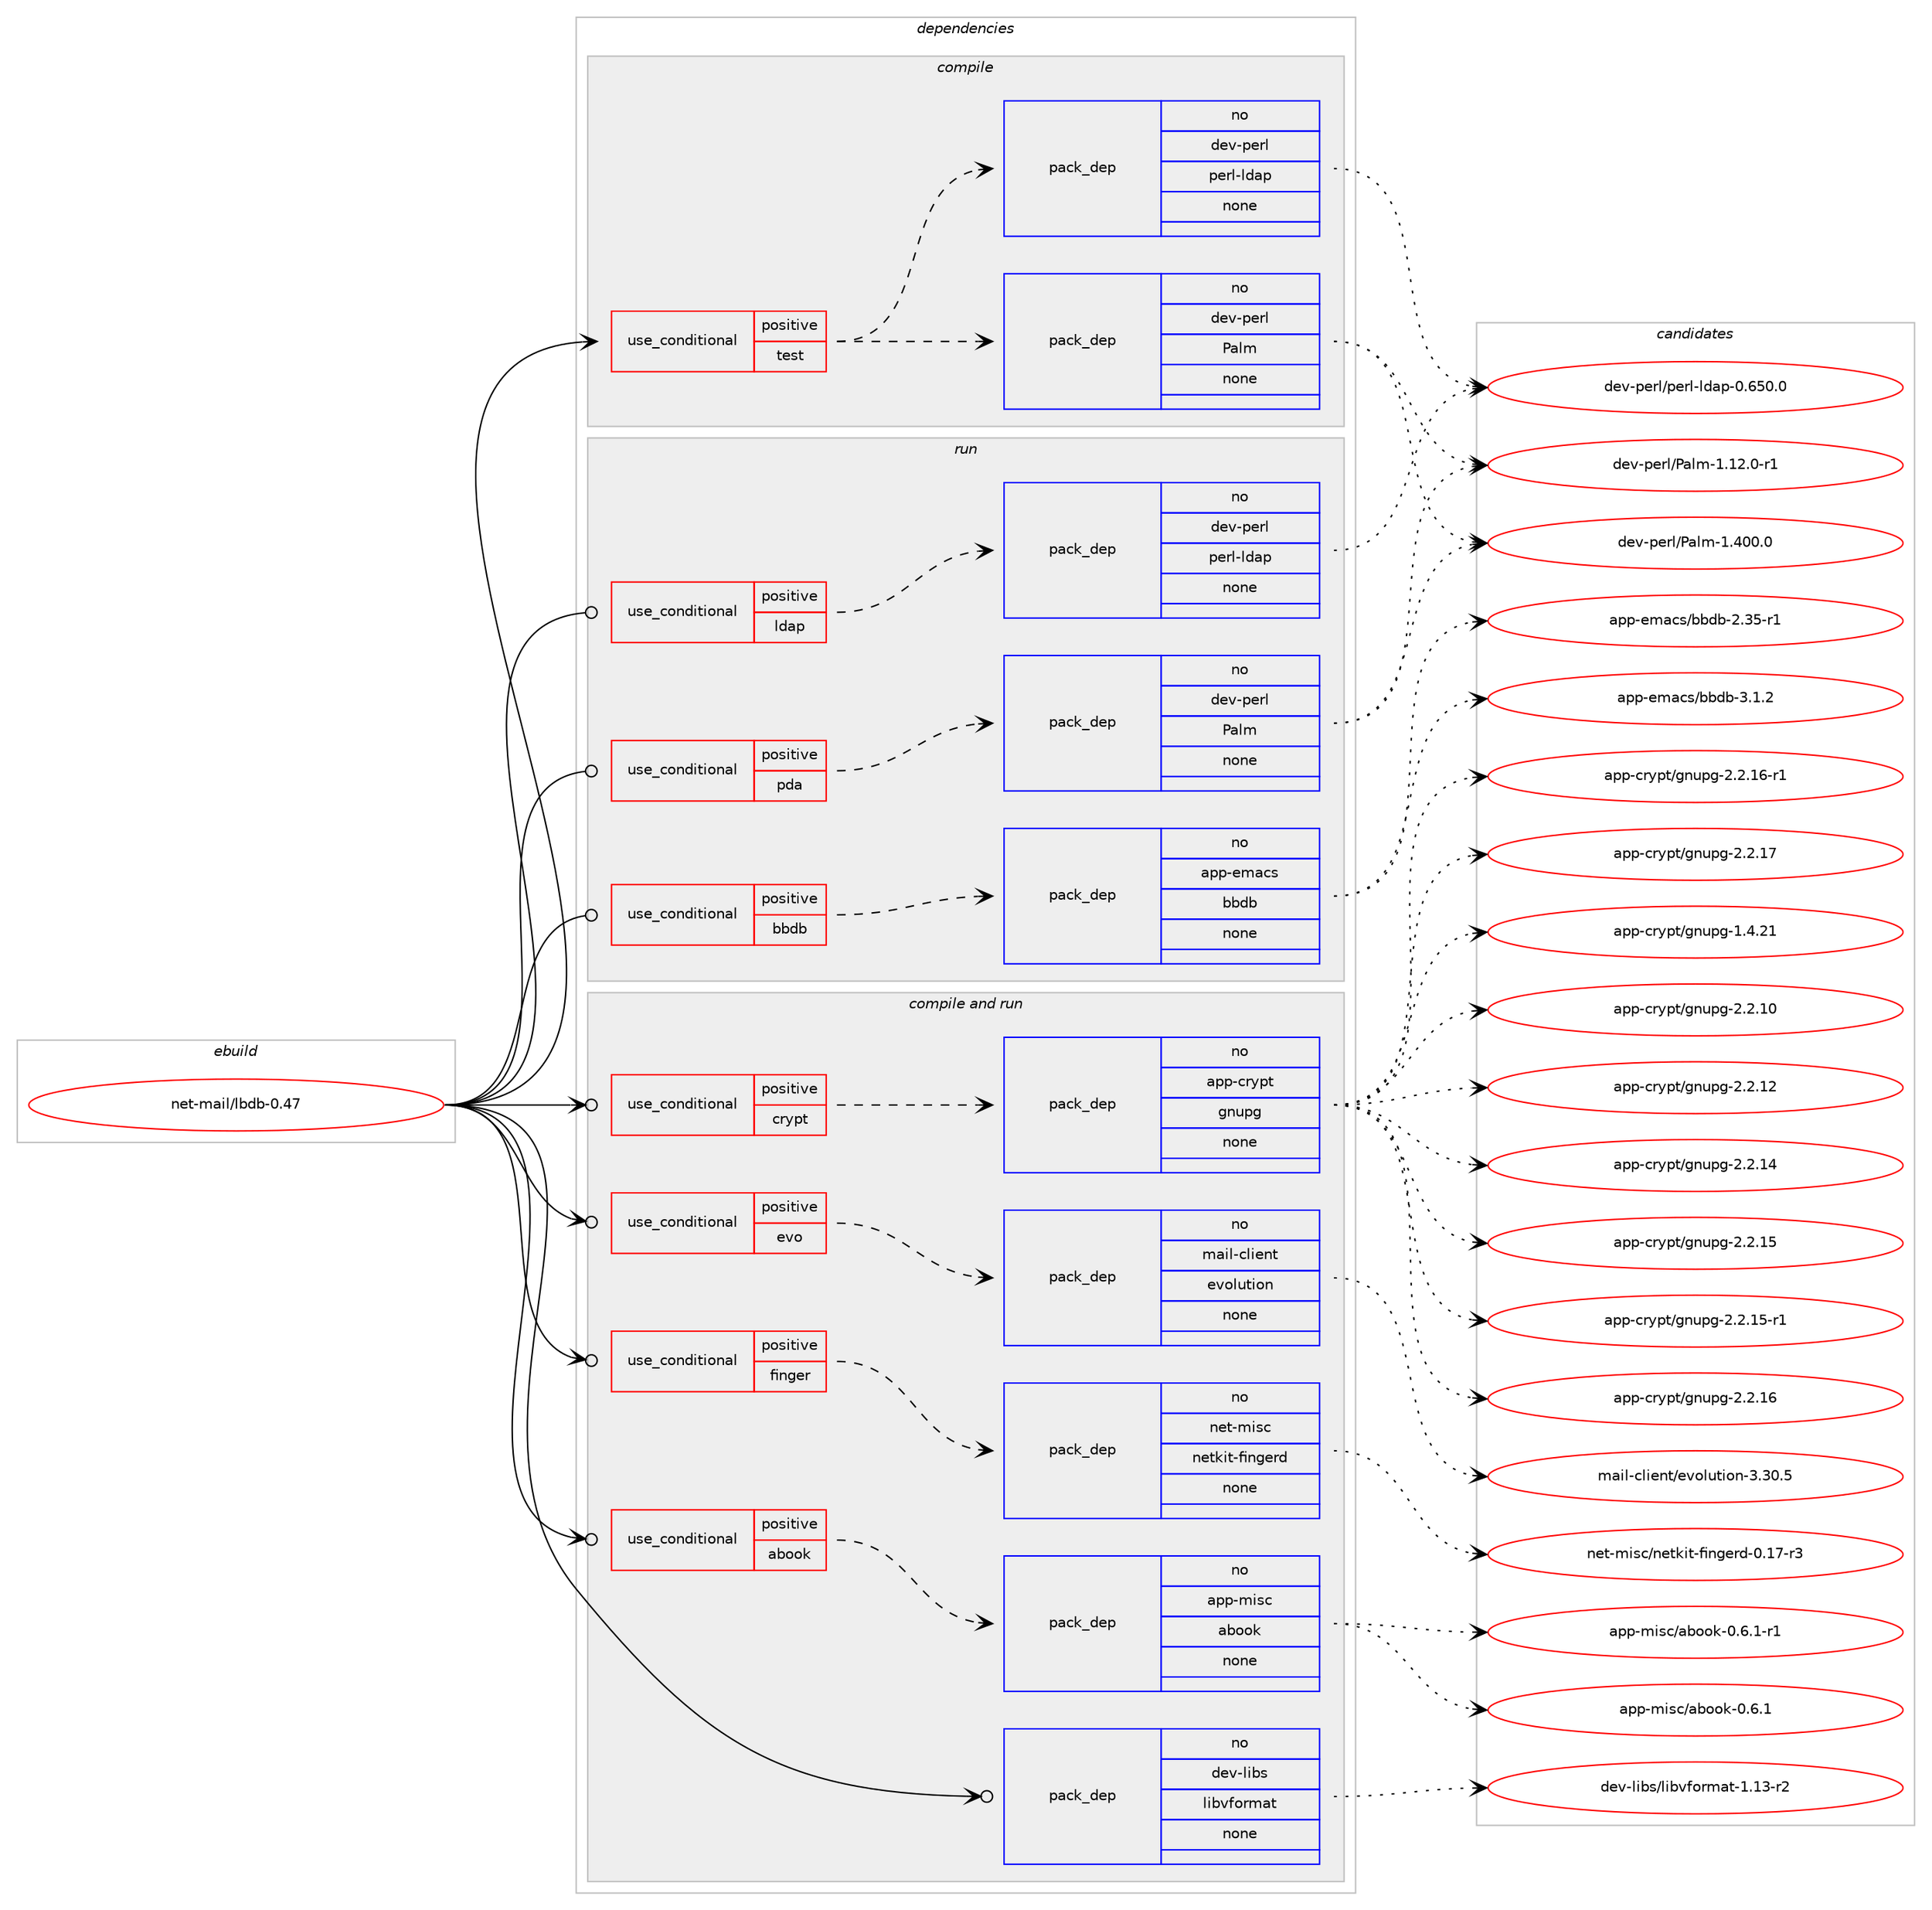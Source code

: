 digraph prolog {

# *************
# Graph options
# *************

newrank=true;
concentrate=true;
compound=true;
graph [rankdir=LR,fontname=Helvetica,fontsize=10,ranksep=1.5];#, ranksep=2.5, nodesep=0.2];
edge  [arrowhead=vee];
node  [fontname=Helvetica,fontsize=10];

# **********
# The ebuild
# **********

subgraph cluster_leftcol {
color=gray;
rank=same;
label=<<i>ebuild</i>>;
id [label="net-mail/lbdb-0.47", color=red, width=4, href="../net-mail/lbdb-0.47.svg"];
}

# ****************
# The dependencies
# ****************

subgraph cluster_midcol {
color=gray;
label=<<i>dependencies</i>>;
subgraph cluster_compile {
fillcolor="#eeeeee";
style=filled;
label=<<i>compile</i>>;
subgraph cond65 {
dependency503 [label=<<TABLE BORDER="0" CELLBORDER="1" CELLSPACING="0" CELLPADDING="4"><TR><TD ROWSPAN="3" CELLPADDING="10">use_conditional</TD></TR><TR><TD>positive</TD></TR><TR><TD>test</TD></TR></TABLE>>, shape=none, color=red];
subgraph pack432 {
dependency504 [label=<<TABLE BORDER="0" CELLBORDER="1" CELLSPACING="0" CELLPADDING="4" WIDTH="220"><TR><TD ROWSPAN="6" CELLPADDING="30">pack_dep</TD></TR><TR><TD WIDTH="110">no</TD></TR><TR><TD>dev-perl</TD></TR><TR><TD>Palm</TD></TR><TR><TD>none</TD></TR><TR><TD></TD></TR></TABLE>>, shape=none, color=blue];
}
dependency503:e -> dependency504:w [weight=20,style="dashed",arrowhead="vee"];
subgraph pack433 {
dependency505 [label=<<TABLE BORDER="0" CELLBORDER="1" CELLSPACING="0" CELLPADDING="4" WIDTH="220"><TR><TD ROWSPAN="6" CELLPADDING="30">pack_dep</TD></TR><TR><TD WIDTH="110">no</TD></TR><TR><TD>dev-perl</TD></TR><TR><TD>perl-ldap</TD></TR><TR><TD>none</TD></TR><TR><TD></TD></TR></TABLE>>, shape=none, color=blue];
}
dependency503:e -> dependency505:w [weight=20,style="dashed",arrowhead="vee"];
}
id:e -> dependency503:w [weight=20,style="solid",arrowhead="vee"];
}
subgraph cluster_compileandrun {
fillcolor="#eeeeee";
style=filled;
label=<<i>compile and run</i>>;
subgraph cond66 {
dependency506 [label=<<TABLE BORDER="0" CELLBORDER="1" CELLSPACING="0" CELLPADDING="4"><TR><TD ROWSPAN="3" CELLPADDING="10">use_conditional</TD></TR><TR><TD>positive</TD></TR><TR><TD>abook</TD></TR></TABLE>>, shape=none, color=red];
subgraph pack434 {
dependency507 [label=<<TABLE BORDER="0" CELLBORDER="1" CELLSPACING="0" CELLPADDING="4" WIDTH="220"><TR><TD ROWSPAN="6" CELLPADDING="30">pack_dep</TD></TR><TR><TD WIDTH="110">no</TD></TR><TR><TD>app-misc</TD></TR><TR><TD>abook</TD></TR><TR><TD>none</TD></TR><TR><TD></TD></TR></TABLE>>, shape=none, color=blue];
}
dependency506:e -> dependency507:w [weight=20,style="dashed",arrowhead="vee"];
}
id:e -> dependency506:w [weight=20,style="solid",arrowhead="odotvee"];
subgraph cond67 {
dependency508 [label=<<TABLE BORDER="0" CELLBORDER="1" CELLSPACING="0" CELLPADDING="4"><TR><TD ROWSPAN="3" CELLPADDING="10">use_conditional</TD></TR><TR><TD>positive</TD></TR><TR><TD>crypt</TD></TR></TABLE>>, shape=none, color=red];
subgraph pack435 {
dependency509 [label=<<TABLE BORDER="0" CELLBORDER="1" CELLSPACING="0" CELLPADDING="4" WIDTH="220"><TR><TD ROWSPAN="6" CELLPADDING="30">pack_dep</TD></TR><TR><TD WIDTH="110">no</TD></TR><TR><TD>app-crypt</TD></TR><TR><TD>gnupg</TD></TR><TR><TD>none</TD></TR><TR><TD></TD></TR></TABLE>>, shape=none, color=blue];
}
dependency508:e -> dependency509:w [weight=20,style="dashed",arrowhead="vee"];
}
id:e -> dependency508:w [weight=20,style="solid",arrowhead="odotvee"];
subgraph cond68 {
dependency510 [label=<<TABLE BORDER="0" CELLBORDER="1" CELLSPACING="0" CELLPADDING="4"><TR><TD ROWSPAN="3" CELLPADDING="10">use_conditional</TD></TR><TR><TD>positive</TD></TR><TR><TD>evo</TD></TR></TABLE>>, shape=none, color=red];
subgraph pack436 {
dependency511 [label=<<TABLE BORDER="0" CELLBORDER="1" CELLSPACING="0" CELLPADDING="4" WIDTH="220"><TR><TD ROWSPAN="6" CELLPADDING="30">pack_dep</TD></TR><TR><TD WIDTH="110">no</TD></TR><TR><TD>mail-client</TD></TR><TR><TD>evolution</TD></TR><TR><TD>none</TD></TR><TR><TD></TD></TR></TABLE>>, shape=none, color=blue];
}
dependency510:e -> dependency511:w [weight=20,style="dashed",arrowhead="vee"];
}
id:e -> dependency510:w [weight=20,style="solid",arrowhead="odotvee"];
subgraph cond69 {
dependency512 [label=<<TABLE BORDER="0" CELLBORDER="1" CELLSPACING="0" CELLPADDING="4"><TR><TD ROWSPAN="3" CELLPADDING="10">use_conditional</TD></TR><TR><TD>positive</TD></TR><TR><TD>finger</TD></TR></TABLE>>, shape=none, color=red];
subgraph pack437 {
dependency513 [label=<<TABLE BORDER="0" CELLBORDER="1" CELLSPACING="0" CELLPADDING="4" WIDTH="220"><TR><TD ROWSPAN="6" CELLPADDING="30">pack_dep</TD></TR><TR><TD WIDTH="110">no</TD></TR><TR><TD>net-misc</TD></TR><TR><TD>netkit-fingerd</TD></TR><TR><TD>none</TD></TR><TR><TD></TD></TR></TABLE>>, shape=none, color=blue];
}
dependency512:e -> dependency513:w [weight=20,style="dashed",arrowhead="vee"];
}
id:e -> dependency512:w [weight=20,style="solid",arrowhead="odotvee"];
subgraph pack438 {
dependency514 [label=<<TABLE BORDER="0" CELLBORDER="1" CELLSPACING="0" CELLPADDING="4" WIDTH="220"><TR><TD ROWSPAN="6" CELLPADDING="30">pack_dep</TD></TR><TR><TD WIDTH="110">no</TD></TR><TR><TD>dev-libs</TD></TR><TR><TD>libvformat</TD></TR><TR><TD>none</TD></TR><TR><TD></TD></TR></TABLE>>, shape=none, color=blue];
}
id:e -> dependency514:w [weight=20,style="solid",arrowhead="odotvee"];
}
subgraph cluster_run {
fillcolor="#eeeeee";
style=filled;
label=<<i>run</i>>;
subgraph cond70 {
dependency515 [label=<<TABLE BORDER="0" CELLBORDER="1" CELLSPACING="0" CELLPADDING="4"><TR><TD ROWSPAN="3" CELLPADDING="10">use_conditional</TD></TR><TR><TD>positive</TD></TR><TR><TD>bbdb</TD></TR></TABLE>>, shape=none, color=red];
subgraph pack439 {
dependency516 [label=<<TABLE BORDER="0" CELLBORDER="1" CELLSPACING="0" CELLPADDING="4" WIDTH="220"><TR><TD ROWSPAN="6" CELLPADDING="30">pack_dep</TD></TR><TR><TD WIDTH="110">no</TD></TR><TR><TD>app-emacs</TD></TR><TR><TD>bbdb</TD></TR><TR><TD>none</TD></TR><TR><TD></TD></TR></TABLE>>, shape=none, color=blue];
}
dependency515:e -> dependency516:w [weight=20,style="dashed",arrowhead="vee"];
}
id:e -> dependency515:w [weight=20,style="solid",arrowhead="odot"];
subgraph cond71 {
dependency517 [label=<<TABLE BORDER="0" CELLBORDER="1" CELLSPACING="0" CELLPADDING="4"><TR><TD ROWSPAN="3" CELLPADDING="10">use_conditional</TD></TR><TR><TD>positive</TD></TR><TR><TD>ldap</TD></TR></TABLE>>, shape=none, color=red];
subgraph pack440 {
dependency518 [label=<<TABLE BORDER="0" CELLBORDER="1" CELLSPACING="0" CELLPADDING="4" WIDTH="220"><TR><TD ROWSPAN="6" CELLPADDING="30">pack_dep</TD></TR><TR><TD WIDTH="110">no</TD></TR><TR><TD>dev-perl</TD></TR><TR><TD>perl-ldap</TD></TR><TR><TD>none</TD></TR><TR><TD></TD></TR></TABLE>>, shape=none, color=blue];
}
dependency517:e -> dependency518:w [weight=20,style="dashed",arrowhead="vee"];
}
id:e -> dependency517:w [weight=20,style="solid",arrowhead="odot"];
subgraph cond72 {
dependency519 [label=<<TABLE BORDER="0" CELLBORDER="1" CELLSPACING="0" CELLPADDING="4"><TR><TD ROWSPAN="3" CELLPADDING="10">use_conditional</TD></TR><TR><TD>positive</TD></TR><TR><TD>pda</TD></TR></TABLE>>, shape=none, color=red];
subgraph pack441 {
dependency520 [label=<<TABLE BORDER="0" CELLBORDER="1" CELLSPACING="0" CELLPADDING="4" WIDTH="220"><TR><TD ROWSPAN="6" CELLPADDING="30">pack_dep</TD></TR><TR><TD WIDTH="110">no</TD></TR><TR><TD>dev-perl</TD></TR><TR><TD>Palm</TD></TR><TR><TD>none</TD></TR><TR><TD></TD></TR></TABLE>>, shape=none, color=blue];
}
dependency519:e -> dependency520:w [weight=20,style="dashed",arrowhead="vee"];
}
id:e -> dependency519:w [weight=20,style="solid",arrowhead="odot"];
}
}

# **************
# The candidates
# **************

subgraph cluster_choices {
rank=same;
color=gray;
label=<<i>candidates</i>>;

subgraph choice432 {
color=black;
nodesep=1;
choice10010111845112101114108478097108109454946495046484511449 [label="dev-perl/Palm-1.12.0-r1", color=red, width=4,href="../dev-perl/Palm-1.12.0-r1.svg"];
choice100101118451121011141084780971081094549465248484648 [label="dev-perl/Palm-1.400.0", color=red, width=4,href="../dev-perl/Palm-1.400.0.svg"];
dependency504:e -> choice10010111845112101114108478097108109454946495046484511449:w [style=dotted,weight="100"];
dependency504:e -> choice100101118451121011141084780971081094549465248484648:w [style=dotted,weight="100"];
}
subgraph choice433 {
color=black;
nodesep=1;
choice100101118451121011141084711210111410845108100971124548465453484648 [label="dev-perl/perl-ldap-0.650.0", color=red, width=4,href="../dev-perl/perl-ldap-0.650.0.svg"];
dependency505:e -> choice100101118451121011141084711210111410845108100971124548465453484648:w [style=dotted,weight="100"];
}
subgraph choice434 {
color=black;
nodesep=1;
choice971121124510910511599479798111111107454846544649 [label="app-misc/abook-0.6.1", color=red, width=4,href="../app-misc/abook-0.6.1.svg"];
choice9711211245109105115994797981111111074548465446494511449 [label="app-misc/abook-0.6.1-r1", color=red, width=4,href="../app-misc/abook-0.6.1-r1.svg"];
dependency507:e -> choice971121124510910511599479798111111107454846544649:w [style=dotted,weight="100"];
dependency507:e -> choice9711211245109105115994797981111111074548465446494511449:w [style=dotted,weight="100"];
}
subgraph choice435 {
color=black;
nodesep=1;
choice9711211245991141211121164710311011711210345494652465049 [label="app-crypt/gnupg-1.4.21", color=red, width=4,href="../app-crypt/gnupg-1.4.21.svg"];
choice9711211245991141211121164710311011711210345504650464948 [label="app-crypt/gnupg-2.2.10", color=red, width=4,href="../app-crypt/gnupg-2.2.10.svg"];
choice9711211245991141211121164710311011711210345504650464950 [label="app-crypt/gnupg-2.2.12", color=red, width=4,href="../app-crypt/gnupg-2.2.12.svg"];
choice9711211245991141211121164710311011711210345504650464952 [label="app-crypt/gnupg-2.2.14", color=red, width=4,href="../app-crypt/gnupg-2.2.14.svg"];
choice9711211245991141211121164710311011711210345504650464953 [label="app-crypt/gnupg-2.2.15", color=red, width=4,href="../app-crypt/gnupg-2.2.15.svg"];
choice97112112459911412111211647103110117112103455046504649534511449 [label="app-crypt/gnupg-2.2.15-r1", color=red, width=4,href="../app-crypt/gnupg-2.2.15-r1.svg"];
choice9711211245991141211121164710311011711210345504650464954 [label="app-crypt/gnupg-2.2.16", color=red, width=4,href="../app-crypt/gnupg-2.2.16.svg"];
choice97112112459911412111211647103110117112103455046504649544511449 [label="app-crypt/gnupg-2.2.16-r1", color=red, width=4,href="../app-crypt/gnupg-2.2.16-r1.svg"];
choice9711211245991141211121164710311011711210345504650464955 [label="app-crypt/gnupg-2.2.17", color=red, width=4,href="../app-crypt/gnupg-2.2.17.svg"];
dependency509:e -> choice9711211245991141211121164710311011711210345494652465049:w [style=dotted,weight="100"];
dependency509:e -> choice9711211245991141211121164710311011711210345504650464948:w [style=dotted,weight="100"];
dependency509:e -> choice9711211245991141211121164710311011711210345504650464950:w [style=dotted,weight="100"];
dependency509:e -> choice9711211245991141211121164710311011711210345504650464952:w [style=dotted,weight="100"];
dependency509:e -> choice9711211245991141211121164710311011711210345504650464953:w [style=dotted,weight="100"];
dependency509:e -> choice97112112459911412111211647103110117112103455046504649534511449:w [style=dotted,weight="100"];
dependency509:e -> choice9711211245991141211121164710311011711210345504650464954:w [style=dotted,weight="100"];
dependency509:e -> choice97112112459911412111211647103110117112103455046504649544511449:w [style=dotted,weight="100"];
dependency509:e -> choice9711211245991141211121164710311011711210345504650464955:w [style=dotted,weight="100"];
}
subgraph choice436 {
color=black;
nodesep=1;
choice1099710510845991081051011101164710111811110811711610511111045514651484653 [label="mail-client/evolution-3.30.5", color=red, width=4,href="../mail-client/evolution-3.30.5.svg"];
dependency511:e -> choice1099710510845991081051011101164710111811110811711610511111045514651484653:w [style=dotted,weight="100"];
}
subgraph choice437 {
color=black;
nodesep=1;
choice1101011164510910511599471101011161071051164510210511010310111410045484649554511451 [label="net-misc/netkit-fingerd-0.17-r3", color=red, width=4,href="../net-misc/netkit-fingerd-0.17-r3.svg"];
dependency513:e -> choice1101011164510910511599471101011161071051164510210511010310111410045484649554511451:w [style=dotted,weight="100"];
}
subgraph choice438 {
color=black;
nodesep=1;
choice100101118451081059811547108105981181021111141099711645494649514511450 [label="dev-libs/libvformat-1.13-r2", color=red, width=4,href="../dev-libs/libvformat-1.13-r2.svg"];
dependency514:e -> choice100101118451081059811547108105981181021111141099711645494649514511450:w [style=dotted,weight="100"];
}
subgraph choice439 {
color=black;
nodesep=1;
choice971121124510110997991154798981009845504651534511449 [label="app-emacs/bbdb-2.35-r1", color=red, width=4,href="../app-emacs/bbdb-2.35-r1.svg"];
choice9711211245101109979911547989810098455146494650 [label="app-emacs/bbdb-3.1.2", color=red, width=4,href="../app-emacs/bbdb-3.1.2.svg"];
dependency516:e -> choice971121124510110997991154798981009845504651534511449:w [style=dotted,weight="100"];
dependency516:e -> choice9711211245101109979911547989810098455146494650:w [style=dotted,weight="100"];
}
subgraph choice440 {
color=black;
nodesep=1;
choice100101118451121011141084711210111410845108100971124548465453484648 [label="dev-perl/perl-ldap-0.650.0", color=red, width=4,href="../dev-perl/perl-ldap-0.650.0.svg"];
dependency518:e -> choice100101118451121011141084711210111410845108100971124548465453484648:w [style=dotted,weight="100"];
}
subgraph choice441 {
color=black;
nodesep=1;
choice10010111845112101114108478097108109454946495046484511449 [label="dev-perl/Palm-1.12.0-r1", color=red, width=4,href="../dev-perl/Palm-1.12.0-r1.svg"];
choice100101118451121011141084780971081094549465248484648 [label="dev-perl/Palm-1.400.0", color=red, width=4,href="../dev-perl/Palm-1.400.0.svg"];
dependency520:e -> choice10010111845112101114108478097108109454946495046484511449:w [style=dotted,weight="100"];
dependency520:e -> choice100101118451121011141084780971081094549465248484648:w [style=dotted,weight="100"];
}
}

}
